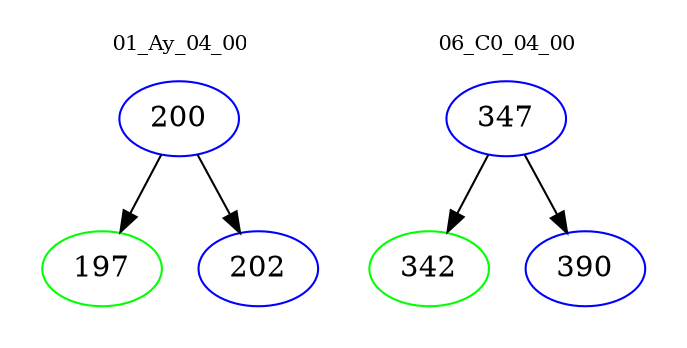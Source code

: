 digraph{
subgraph cluster_0 {
color = white
label = "01_Ay_04_00";
fontsize=10;
T0_200 [label="200", color="blue"]
T0_200 -> T0_197 [color="black"]
T0_197 [label="197", color="green"]
T0_200 -> T0_202 [color="black"]
T0_202 [label="202", color="blue"]
}
subgraph cluster_1 {
color = white
label = "06_C0_04_00";
fontsize=10;
T1_347 [label="347", color="blue"]
T1_347 -> T1_342 [color="black"]
T1_342 [label="342", color="green"]
T1_347 -> T1_390 [color="black"]
T1_390 [label="390", color="blue"]
}
}
